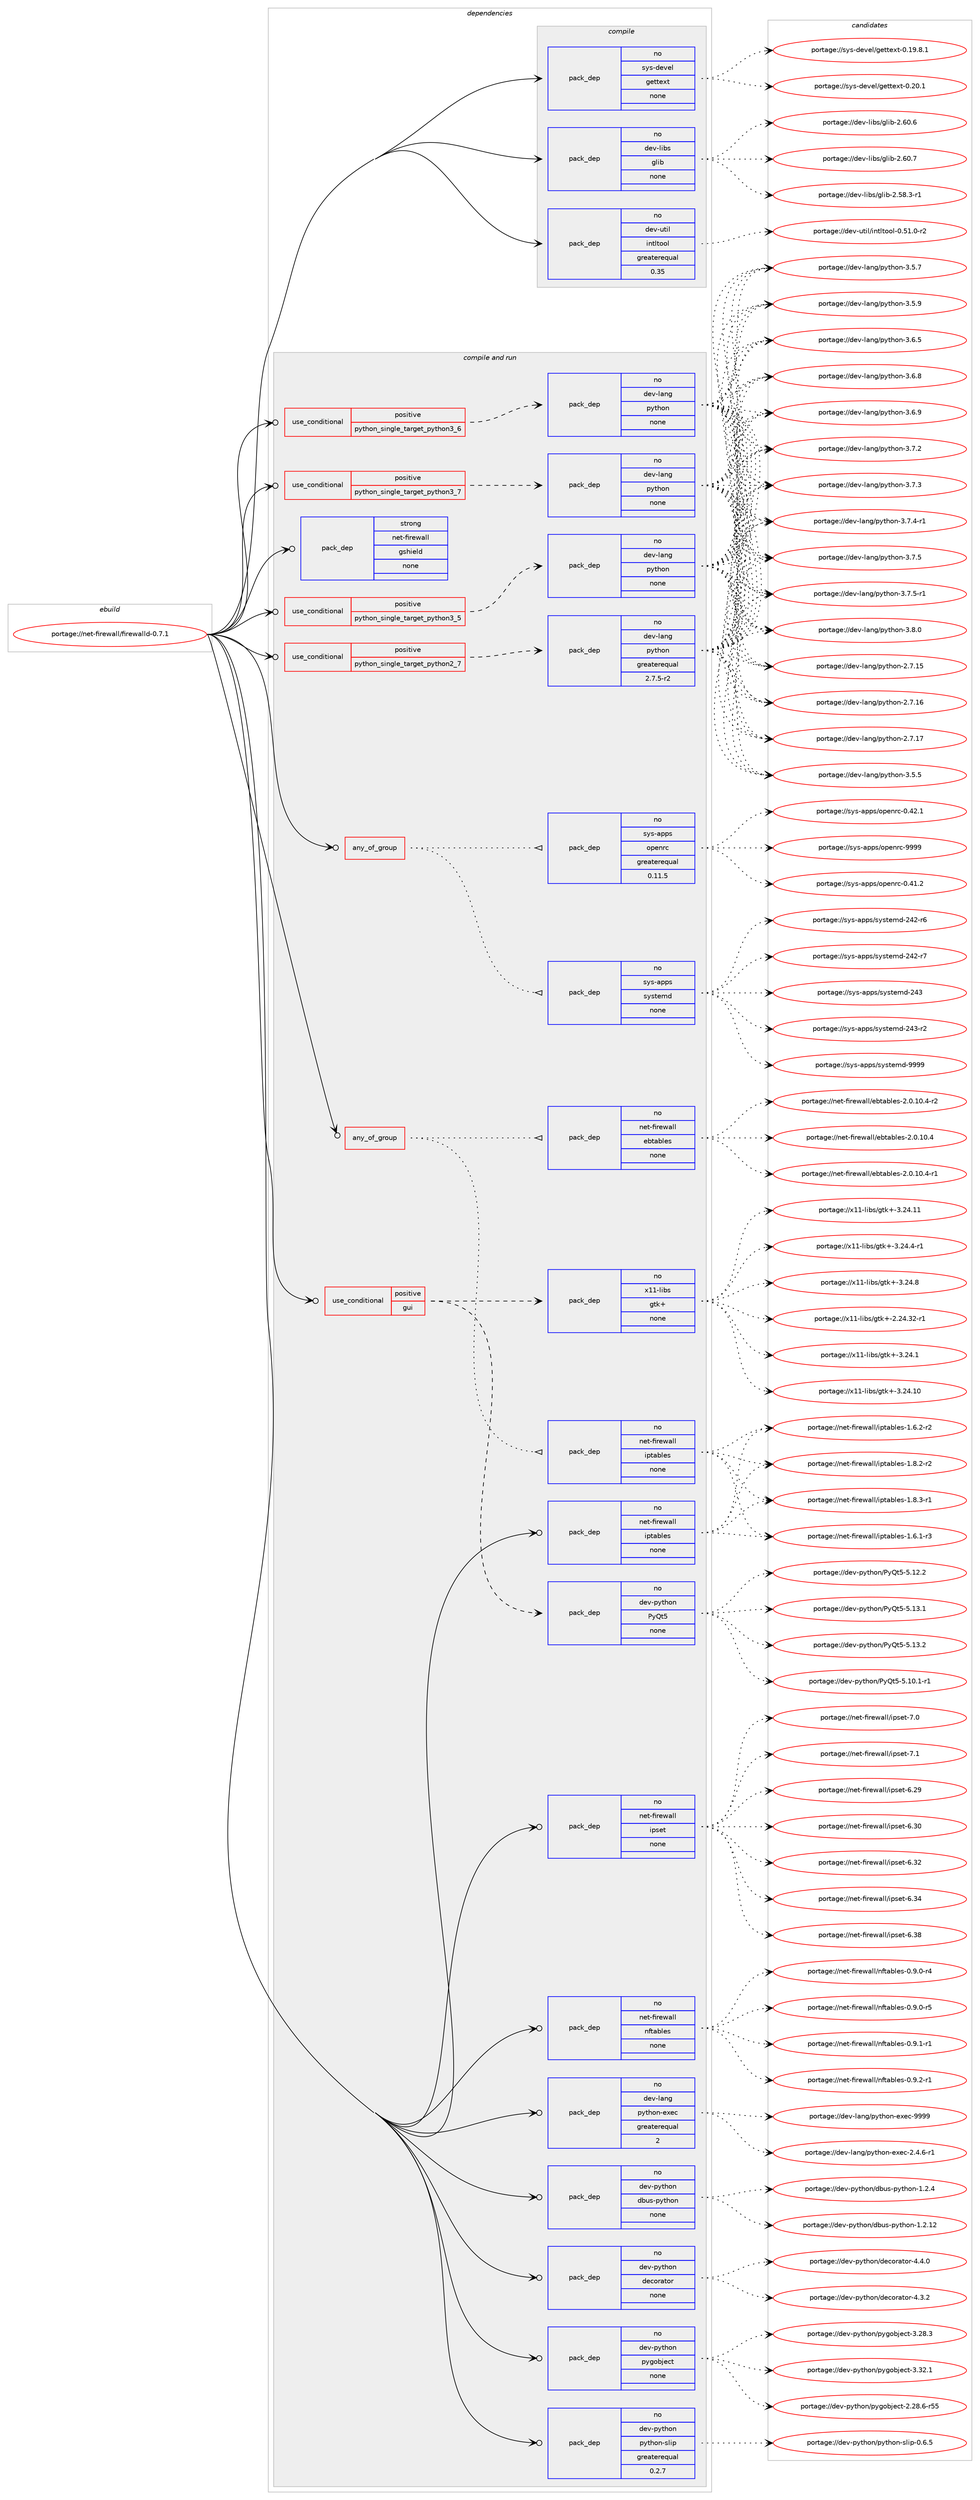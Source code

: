 digraph prolog {

# *************
# Graph options
# *************

newrank=true;
concentrate=true;
compound=true;
graph [rankdir=LR,fontname=Helvetica,fontsize=10,ranksep=1.5];#, ranksep=2.5, nodesep=0.2];
edge  [arrowhead=vee];
node  [fontname=Helvetica,fontsize=10];

# **********
# The ebuild
# **********

subgraph cluster_leftcol {
color=gray;
rank=same;
label=<<i>ebuild</i>>;
id [label="portage://net-firewall/firewalld-0.7.1", color=red, width=4, href="../net-firewall/firewalld-0.7.1.svg"];
}

# ****************
# The dependencies
# ****************

subgraph cluster_midcol {
color=gray;
label=<<i>dependencies</i>>;
subgraph cluster_compile {
fillcolor="#eeeeee";
style=filled;
label=<<i>compile</i>>;
subgraph pack258072 {
dependency351766 [label=<<TABLE BORDER="0" CELLBORDER="1" CELLSPACING="0" CELLPADDING="4" WIDTH="220"><TR><TD ROWSPAN="6" CELLPADDING="30">pack_dep</TD></TR><TR><TD WIDTH="110">no</TD></TR><TR><TD>dev-libs</TD></TR><TR><TD>glib</TD></TR><TR><TD>none</TD></TR><TR><TD></TD></TR></TABLE>>, shape=none, color=blue];
}
id:e -> dependency351766:w [weight=20,style="solid",arrowhead="vee"];
subgraph pack258073 {
dependency351767 [label=<<TABLE BORDER="0" CELLBORDER="1" CELLSPACING="0" CELLPADDING="4" WIDTH="220"><TR><TD ROWSPAN="6" CELLPADDING="30">pack_dep</TD></TR><TR><TD WIDTH="110">no</TD></TR><TR><TD>dev-util</TD></TR><TR><TD>intltool</TD></TR><TR><TD>greaterequal</TD></TR><TR><TD>0.35</TD></TR></TABLE>>, shape=none, color=blue];
}
id:e -> dependency351767:w [weight=20,style="solid",arrowhead="vee"];
subgraph pack258074 {
dependency351768 [label=<<TABLE BORDER="0" CELLBORDER="1" CELLSPACING="0" CELLPADDING="4" WIDTH="220"><TR><TD ROWSPAN="6" CELLPADDING="30">pack_dep</TD></TR><TR><TD WIDTH="110">no</TD></TR><TR><TD>sys-devel</TD></TR><TR><TD>gettext</TD></TR><TR><TD>none</TD></TR><TR><TD></TD></TR></TABLE>>, shape=none, color=blue];
}
id:e -> dependency351768:w [weight=20,style="solid",arrowhead="vee"];
}
subgraph cluster_compileandrun {
fillcolor="#eeeeee";
style=filled;
label=<<i>compile and run</i>>;
subgraph any5664 {
dependency351769 [label=<<TABLE BORDER="0" CELLBORDER="1" CELLSPACING="0" CELLPADDING="4"><TR><TD CELLPADDING="10">any_of_group</TD></TR></TABLE>>, shape=none, color=red];subgraph pack258075 {
dependency351770 [label=<<TABLE BORDER="0" CELLBORDER="1" CELLSPACING="0" CELLPADDING="4" WIDTH="220"><TR><TD ROWSPAN="6" CELLPADDING="30">pack_dep</TD></TR><TR><TD WIDTH="110">no</TD></TR><TR><TD>net-firewall</TD></TR><TR><TD>iptables</TD></TR><TR><TD>none</TD></TR><TR><TD></TD></TR></TABLE>>, shape=none, color=blue];
}
dependency351769:e -> dependency351770:w [weight=20,style="dotted",arrowhead="oinv"];
subgraph pack258076 {
dependency351771 [label=<<TABLE BORDER="0" CELLBORDER="1" CELLSPACING="0" CELLPADDING="4" WIDTH="220"><TR><TD ROWSPAN="6" CELLPADDING="30">pack_dep</TD></TR><TR><TD WIDTH="110">no</TD></TR><TR><TD>net-firewall</TD></TR><TR><TD>ebtables</TD></TR><TR><TD>none</TD></TR><TR><TD></TD></TR></TABLE>>, shape=none, color=blue];
}
dependency351769:e -> dependency351771:w [weight=20,style="dotted",arrowhead="oinv"];
}
id:e -> dependency351769:w [weight=20,style="solid",arrowhead="odotvee"];
subgraph any5665 {
dependency351772 [label=<<TABLE BORDER="0" CELLBORDER="1" CELLSPACING="0" CELLPADDING="4"><TR><TD CELLPADDING="10">any_of_group</TD></TR></TABLE>>, shape=none, color=red];subgraph pack258077 {
dependency351773 [label=<<TABLE BORDER="0" CELLBORDER="1" CELLSPACING="0" CELLPADDING="4" WIDTH="220"><TR><TD ROWSPAN="6" CELLPADDING="30">pack_dep</TD></TR><TR><TD WIDTH="110">no</TD></TR><TR><TD>sys-apps</TD></TR><TR><TD>openrc</TD></TR><TR><TD>greaterequal</TD></TR><TR><TD>0.11.5</TD></TR></TABLE>>, shape=none, color=blue];
}
dependency351772:e -> dependency351773:w [weight=20,style="dotted",arrowhead="oinv"];
subgraph pack258078 {
dependency351774 [label=<<TABLE BORDER="0" CELLBORDER="1" CELLSPACING="0" CELLPADDING="4" WIDTH="220"><TR><TD ROWSPAN="6" CELLPADDING="30">pack_dep</TD></TR><TR><TD WIDTH="110">no</TD></TR><TR><TD>sys-apps</TD></TR><TR><TD>systemd</TD></TR><TR><TD>none</TD></TR><TR><TD></TD></TR></TABLE>>, shape=none, color=blue];
}
dependency351772:e -> dependency351774:w [weight=20,style="dotted",arrowhead="oinv"];
}
id:e -> dependency351772:w [weight=20,style="solid",arrowhead="odotvee"];
subgraph cond87884 {
dependency351775 [label=<<TABLE BORDER="0" CELLBORDER="1" CELLSPACING="0" CELLPADDING="4"><TR><TD ROWSPAN="3" CELLPADDING="10">use_conditional</TD></TR><TR><TD>positive</TD></TR><TR><TD>gui</TD></TR></TABLE>>, shape=none, color=red];
subgraph pack258079 {
dependency351776 [label=<<TABLE BORDER="0" CELLBORDER="1" CELLSPACING="0" CELLPADDING="4" WIDTH="220"><TR><TD ROWSPAN="6" CELLPADDING="30">pack_dep</TD></TR><TR><TD WIDTH="110">no</TD></TR><TR><TD>x11-libs</TD></TR><TR><TD>gtk+</TD></TR><TR><TD>none</TD></TR><TR><TD></TD></TR></TABLE>>, shape=none, color=blue];
}
dependency351775:e -> dependency351776:w [weight=20,style="dashed",arrowhead="vee"];
subgraph pack258080 {
dependency351777 [label=<<TABLE BORDER="0" CELLBORDER="1" CELLSPACING="0" CELLPADDING="4" WIDTH="220"><TR><TD ROWSPAN="6" CELLPADDING="30">pack_dep</TD></TR><TR><TD WIDTH="110">no</TD></TR><TR><TD>dev-python</TD></TR><TR><TD>PyQt5</TD></TR><TR><TD>none</TD></TR><TR><TD></TD></TR></TABLE>>, shape=none, color=blue];
}
dependency351775:e -> dependency351777:w [weight=20,style="dashed",arrowhead="vee"];
}
id:e -> dependency351775:w [weight=20,style="solid",arrowhead="odotvee"];
subgraph cond87885 {
dependency351778 [label=<<TABLE BORDER="0" CELLBORDER="1" CELLSPACING="0" CELLPADDING="4"><TR><TD ROWSPAN="3" CELLPADDING="10">use_conditional</TD></TR><TR><TD>positive</TD></TR><TR><TD>python_single_target_python2_7</TD></TR></TABLE>>, shape=none, color=red];
subgraph pack258081 {
dependency351779 [label=<<TABLE BORDER="0" CELLBORDER="1" CELLSPACING="0" CELLPADDING="4" WIDTH="220"><TR><TD ROWSPAN="6" CELLPADDING="30">pack_dep</TD></TR><TR><TD WIDTH="110">no</TD></TR><TR><TD>dev-lang</TD></TR><TR><TD>python</TD></TR><TR><TD>greaterequal</TD></TR><TR><TD>2.7.5-r2</TD></TR></TABLE>>, shape=none, color=blue];
}
dependency351778:e -> dependency351779:w [weight=20,style="dashed",arrowhead="vee"];
}
id:e -> dependency351778:w [weight=20,style="solid",arrowhead="odotvee"];
subgraph cond87886 {
dependency351780 [label=<<TABLE BORDER="0" CELLBORDER="1" CELLSPACING="0" CELLPADDING="4"><TR><TD ROWSPAN="3" CELLPADDING="10">use_conditional</TD></TR><TR><TD>positive</TD></TR><TR><TD>python_single_target_python3_5</TD></TR></TABLE>>, shape=none, color=red];
subgraph pack258082 {
dependency351781 [label=<<TABLE BORDER="0" CELLBORDER="1" CELLSPACING="0" CELLPADDING="4" WIDTH="220"><TR><TD ROWSPAN="6" CELLPADDING="30">pack_dep</TD></TR><TR><TD WIDTH="110">no</TD></TR><TR><TD>dev-lang</TD></TR><TR><TD>python</TD></TR><TR><TD>none</TD></TR><TR><TD></TD></TR></TABLE>>, shape=none, color=blue];
}
dependency351780:e -> dependency351781:w [weight=20,style="dashed",arrowhead="vee"];
}
id:e -> dependency351780:w [weight=20,style="solid",arrowhead="odotvee"];
subgraph cond87887 {
dependency351782 [label=<<TABLE BORDER="0" CELLBORDER="1" CELLSPACING="0" CELLPADDING="4"><TR><TD ROWSPAN="3" CELLPADDING="10">use_conditional</TD></TR><TR><TD>positive</TD></TR><TR><TD>python_single_target_python3_6</TD></TR></TABLE>>, shape=none, color=red];
subgraph pack258083 {
dependency351783 [label=<<TABLE BORDER="0" CELLBORDER="1" CELLSPACING="0" CELLPADDING="4" WIDTH="220"><TR><TD ROWSPAN="6" CELLPADDING="30">pack_dep</TD></TR><TR><TD WIDTH="110">no</TD></TR><TR><TD>dev-lang</TD></TR><TR><TD>python</TD></TR><TR><TD>none</TD></TR><TR><TD></TD></TR></TABLE>>, shape=none, color=blue];
}
dependency351782:e -> dependency351783:w [weight=20,style="dashed",arrowhead="vee"];
}
id:e -> dependency351782:w [weight=20,style="solid",arrowhead="odotvee"];
subgraph cond87888 {
dependency351784 [label=<<TABLE BORDER="0" CELLBORDER="1" CELLSPACING="0" CELLPADDING="4"><TR><TD ROWSPAN="3" CELLPADDING="10">use_conditional</TD></TR><TR><TD>positive</TD></TR><TR><TD>python_single_target_python3_7</TD></TR></TABLE>>, shape=none, color=red];
subgraph pack258084 {
dependency351785 [label=<<TABLE BORDER="0" CELLBORDER="1" CELLSPACING="0" CELLPADDING="4" WIDTH="220"><TR><TD ROWSPAN="6" CELLPADDING="30">pack_dep</TD></TR><TR><TD WIDTH="110">no</TD></TR><TR><TD>dev-lang</TD></TR><TR><TD>python</TD></TR><TR><TD>none</TD></TR><TR><TD></TD></TR></TABLE>>, shape=none, color=blue];
}
dependency351784:e -> dependency351785:w [weight=20,style="dashed",arrowhead="vee"];
}
id:e -> dependency351784:w [weight=20,style="solid",arrowhead="odotvee"];
subgraph pack258085 {
dependency351786 [label=<<TABLE BORDER="0" CELLBORDER="1" CELLSPACING="0" CELLPADDING="4" WIDTH="220"><TR><TD ROWSPAN="6" CELLPADDING="30">pack_dep</TD></TR><TR><TD WIDTH="110">no</TD></TR><TR><TD>dev-lang</TD></TR><TR><TD>python-exec</TD></TR><TR><TD>greaterequal</TD></TR><TR><TD>2</TD></TR></TABLE>>, shape=none, color=blue];
}
id:e -> dependency351786:w [weight=20,style="solid",arrowhead="odotvee"];
subgraph pack258086 {
dependency351787 [label=<<TABLE BORDER="0" CELLBORDER="1" CELLSPACING="0" CELLPADDING="4" WIDTH="220"><TR><TD ROWSPAN="6" CELLPADDING="30">pack_dep</TD></TR><TR><TD WIDTH="110">no</TD></TR><TR><TD>dev-python</TD></TR><TR><TD>dbus-python</TD></TR><TR><TD>none</TD></TR><TR><TD></TD></TR></TABLE>>, shape=none, color=blue];
}
id:e -> dependency351787:w [weight=20,style="solid",arrowhead="odotvee"];
subgraph pack258087 {
dependency351788 [label=<<TABLE BORDER="0" CELLBORDER="1" CELLSPACING="0" CELLPADDING="4" WIDTH="220"><TR><TD ROWSPAN="6" CELLPADDING="30">pack_dep</TD></TR><TR><TD WIDTH="110">no</TD></TR><TR><TD>dev-python</TD></TR><TR><TD>decorator</TD></TR><TR><TD>none</TD></TR><TR><TD></TD></TR></TABLE>>, shape=none, color=blue];
}
id:e -> dependency351788:w [weight=20,style="solid",arrowhead="odotvee"];
subgraph pack258088 {
dependency351789 [label=<<TABLE BORDER="0" CELLBORDER="1" CELLSPACING="0" CELLPADDING="4" WIDTH="220"><TR><TD ROWSPAN="6" CELLPADDING="30">pack_dep</TD></TR><TR><TD WIDTH="110">no</TD></TR><TR><TD>dev-python</TD></TR><TR><TD>pygobject</TD></TR><TR><TD>none</TD></TR><TR><TD></TD></TR></TABLE>>, shape=none, color=blue];
}
id:e -> dependency351789:w [weight=20,style="solid",arrowhead="odotvee"];
subgraph pack258089 {
dependency351790 [label=<<TABLE BORDER="0" CELLBORDER="1" CELLSPACING="0" CELLPADDING="4" WIDTH="220"><TR><TD ROWSPAN="6" CELLPADDING="30">pack_dep</TD></TR><TR><TD WIDTH="110">no</TD></TR><TR><TD>dev-python</TD></TR><TR><TD>python-slip</TD></TR><TR><TD>greaterequal</TD></TR><TR><TD>0.2.7</TD></TR></TABLE>>, shape=none, color=blue];
}
id:e -> dependency351790:w [weight=20,style="solid",arrowhead="odotvee"];
subgraph pack258090 {
dependency351791 [label=<<TABLE BORDER="0" CELLBORDER="1" CELLSPACING="0" CELLPADDING="4" WIDTH="220"><TR><TD ROWSPAN="6" CELLPADDING="30">pack_dep</TD></TR><TR><TD WIDTH="110">no</TD></TR><TR><TD>net-firewall</TD></TR><TR><TD>ipset</TD></TR><TR><TD>none</TD></TR><TR><TD></TD></TR></TABLE>>, shape=none, color=blue];
}
id:e -> dependency351791:w [weight=20,style="solid",arrowhead="odotvee"];
subgraph pack258091 {
dependency351792 [label=<<TABLE BORDER="0" CELLBORDER="1" CELLSPACING="0" CELLPADDING="4" WIDTH="220"><TR><TD ROWSPAN="6" CELLPADDING="30">pack_dep</TD></TR><TR><TD WIDTH="110">no</TD></TR><TR><TD>net-firewall</TD></TR><TR><TD>iptables</TD></TR><TR><TD>none</TD></TR><TR><TD></TD></TR></TABLE>>, shape=none, color=blue];
}
id:e -> dependency351792:w [weight=20,style="solid",arrowhead="odotvee"];
subgraph pack258092 {
dependency351793 [label=<<TABLE BORDER="0" CELLBORDER="1" CELLSPACING="0" CELLPADDING="4" WIDTH="220"><TR><TD ROWSPAN="6" CELLPADDING="30">pack_dep</TD></TR><TR><TD WIDTH="110">no</TD></TR><TR><TD>net-firewall</TD></TR><TR><TD>nftables</TD></TR><TR><TD>none</TD></TR><TR><TD></TD></TR></TABLE>>, shape=none, color=blue];
}
id:e -> dependency351793:w [weight=20,style="solid",arrowhead="odotvee"];
subgraph pack258093 {
dependency351794 [label=<<TABLE BORDER="0" CELLBORDER="1" CELLSPACING="0" CELLPADDING="4" WIDTH="220"><TR><TD ROWSPAN="6" CELLPADDING="30">pack_dep</TD></TR><TR><TD WIDTH="110">strong</TD></TR><TR><TD>net-firewall</TD></TR><TR><TD>gshield</TD></TR><TR><TD>none</TD></TR><TR><TD></TD></TR></TABLE>>, shape=none, color=blue];
}
id:e -> dependency351794:w [weight=20,style="solid",arrowhead="odotvee"];
}
subgraph cluster_run {
fillcolor="#eeeeee";
style=filled;
label=<<i>run</i>>;
}
}

# **************
# The candidates
# **************

subgraph cluster_choices {
rank=same;
color=gray;
label=<<i>candidates</i>>;

subgraph choice258072 {
color=black;
nodesep=1;
choiceportage10010111845108105981154710310810598455046535646514511449 [label="portage://dev-libs/glib-2.58.3-r1", color=red, width=4,href="../dev-libs/glib-2.58.3-r1.svg"];
choiceportage1001011184510810598115471031081059845504654484654 [label="portage://dev-libs/glib-2.60.6", color=red, width=4,href="../dev-libs/glib-2.60.6.svg"];
choiceportage1001011184510810598115471031081059845504654484655 [label="portage://dev-libs/glib-2.60.7", color=red, width=4,href="../dev-libs/glib-2.60.7.svg"];
dependency351766:e -> choiceportage10010111845108105981154710310810598455046535646514511449:w [style=dotted,weight="100"];
dependency351766:e -> choiceportage1001011184510810598115471031081059845504654484654:w [style=dotted,weight="100"];
dependency351766:e -> choiceportage1001011184510810598115471031081059845504654484655:w [style=dotted,weight="100"];
}
subgraph choice258073 {
color=black;
nodesep=1;
choiceportage1001011184511711610510847105110116108116111111108454846534946484511450 [label="portage://dev-util/intltool-0.51.0-r2", color=red, width=4,href="../dev-util/intltool-0.51.0-r2.svg"];
dependency351767:e -> choiceportage1001011184511711610510847105110116108116111111108454846534946484511450:w [style=dotted,weight="100"];
}
subgraph choice258074 {
color=black;
nodesep=1;
choiceportage1151211154510010111810110847103101116116101120116454846495746564649 [label="portage://sys-devel/gettext-0.19.8.1", color=red, width=4,href="../sys-devel/gettext-0.19.8.1.svg"];
choiceportage115121115451001011181011084710310111611610112011645484650484649 [label="portage://sys-devel/gettext-0.20.1", color=red, width=4,href="../sys-devel/gettext-0.20.1.svg"];
dependency351768:e -> choiceportage1151211154510010111810110847103101116116101120116454846495746564649:w [style=dotted,weight="100"];
dependency351768:e -> choiceportage115121115451001011181011084710310111611610112011645484650484649:w [style=dotted,weight="100"];
}
subgraph choice258075 {
color=black;
nodesep=1;
choiceportage11010111645102105114101119971081084710511211697981081011154549465446494511451 [label="portage://net-firewall/iptables-1.6.1-r3", color=red, width=4,href="../net-firewall/iptables-1.6.1-r3.svg"];
choiceportage11010111645102105114101119971081084710511211697981081011154549465446504511450 [label="portage://net-firewall/iptables-1.6.2-r2", color=red, width=4,href="../net-firewall/iptables-1.6.2-r2.svg"];
choiceportage11010111645102105114101119971081084710511211697981081011154549465646504511450 [label="portage://net-firewall/iptables-1.8.2-r2", color=red, width=4,href="../net-firewall/iptables-1.8.2-r2.svg"];
choiceportage11010111645102105114101119971081084710511211697981081011154549465646514511449 [label="portage://net-firewall/iptables-1.8.3-r1", color=red, width=4,href="../net-firewall/iptables-1.8.3-r1.svg"];
dependency351770:e -> choiceportage11010111645102105114101119971081084710511211697981081011154549465446494511451:w [style=dotted,weight="100"];
dependency351770:e -> choiceportage11010111645102105114101119971081084710511211697981081011154549465446504511450:w [style=dotted,weight="100"];
dependency351770:e -> choiceportage11010111645102105114101119971081084710511211697981081011154549465646504511450:w [style=dotted,weight="100"];
dependency351770:e -> choiceportage11010111645102105114101119971081084710511211697981081011154549465646514511449:w [style=dotted,weight="100"];
}
subgraph choice258076 {
color=black;
nodesep=1;
choiceportage110101116451021051141011199710810847101981169798108101115455046484649484652 [label="portage://net-firewall/ebtables-2.0.10.4", color=red, width=4,href="../net-firewall/ebtables-2.0.10.4.svg"];
choiceportage1101011164510210511410111997108108471019811697981081011154550464846494846524511449 [label="portage://net-firewall/ebtables-2.0.10.4-r1", color=red, width=4,href="../net-firewall/ebtables-2.0.10.4-r1.svg"];
choiceportage1101011164510210511410111997108108471019811697981081011154550464846494846524511450 [label="portage://net-firewall/ebtables-2.0.10.4-r2", color=red, width=4,href="../net-firewall/ebtables-2.0.10.4-r2.svg"];
dependency351771:e -> choiceportage110101116451021051141011199710810847101981169798108101115455046484649484652:w [style=dotted,weight="100"];
dependency351771:e -> choiceportage1101011164510210511410111997108108471019811697981081011154550464846494846524511449:w [style=dotted,weight="100"];
dependency351771:e -> choiceportage1101011164510210511410111997108108471019811697981081011154550464846494846524511450:w [style=dotted,weight="100"];
}
subgraph choice258077 {
color=black;
nodesep=1;
choiceportage1151211154597112112115471111121011101149945484652494650 [label="portage://sys-apps/openrc-0.41.2", color=red, width=4,href="../sys-apps/openrc-0.41.2.svg"];
choiceportage1151211154597112112115471111121011101149945484652504649 [label="portage://sys-apps/openrc-0.42.1", color=red, width=4,href="../sys-apps/openrc-0.42.1.svg"];
choiceportage115121115459711211211547111112101110114994557575757 [label="portage://sys-apps/openrc-9999", color=red, width=4,href="../sys-apps/openrc-9999.svg"];
dependency351773:e -> choiceportage1151211154597112112115471111121011101149945484652494650:w [style=dotted,weight="100"];
dependency351773:e -> choiceportage1151211154597112112115471111121011101149945484652504649:w [style=dotted,weight="100"];
dependency351773:e -> choiceportage115121115459711211211547111112101110114994557575757:w [style=dotted,weight="100"];
}
subgraph choice258078 {
color=black;
nodesep=1;
choiceportage115121115459711211211547115121115116101109100455052504511454 [label="portage://sys-apps/systemd-242-r6", color=red, width=4,href="../sys-apps/systemd-242-r6.svg"];
choiceportage115121115459711211211547115121115116101109100455052504511455 [label="portage://sys-apps/systemd-242-r7", color=red, width=4,href="../sys-apps/systemd-242-r7.svg"];
choiceportage11512111545971121121154711512111511610110910045505251 [label="portage://sys-apps/systemd-243", color=red, width=4,href="../sys-apps/systemd-243.svg"];
choiceportage115121115459711211211547115121115116101109100455052514511450 [label="portage://sys-apps/systemd-243-r2", color=red, width=4,href="../sys-apps/systemd-243-r2.svg"];
choiceportage1151211154597112112115471151211151161011091004557575757 [label="portage://sys-apps/systemd-9999", color=red, width=4,href="../sys-apps/systemd-9999.svg"];
dependency351774:e -> choiceportage115121115459711211211547115121115116101109100455052504511454:w [style=dotted,weight="100"];
dependency351774:e -> choiceportage115121115459711211211547115121115116101109100455052504511455:w [style=dotted,weight="100"];
dependency351774:e -> choiceportage11512111545971121121154711512111511610110910045505251:w [style=dotted,weight="100"];
dependency351774:e -> choiceportage115121115459711211211547115121115116101109100455052514511450:w [style=dotted,weight="100"];
dependency351774:e -> choiceportage1151211154597112112115471151211151161011091004557575757:w [style=dotted,weight="100"];
}
subgraph choice258079 {
color=black;
nodesep=1;
choiceportage12049494510810598115471031161074345504650524651504511449 [label="portage://x11-libs/gtk+-2.24.32-r1", color=red, width=4,href="../x11-libs/gtk+-2.24.32-r1.svg"];
choiceportage12049494510810598115471031161074345514650524649 [label="portage://x11-libs/gtk+-3.24.1", color=red, width=4,href="../x11-libs/gtk+-3.24.1.svg"];
choiceportage1204949451081059811547103116107434551465052464948 [label="portage://x11-libs/gtk+-3.24.10", color=red, width=4,href="../x11-libs/gtk+-3.24.10.svg"];
choiceportage1204949451081059811547103116107434551465052464949 [label="portage://x11-libs/gtk+-3.24.11", color=red, width=4,href="../x11-libs/gtk+-3.24.11.svg"];
choiceportage120494945108105981154710311610743455146505246524511449 [label="portage://x11-libs/gtk+-3.24.4-r1", color=red, width=4,href="../x11-libs/gtk+-3.24.4-r1.svg"];
choiceportage12049494510810598115471031161074345514650524656 [label="portage://x11-libs/gtk+-3.24.8", color=red, width=4,href="../x11-libs/gtk+-3.24.8.svg"];
dependency351776:e -> choiceportage12049494510810598115471031161074345504650524651504511449:w [style=dotted,weight="100"];
dependency351776:e -> choiceportage12049494510810598115471031161074345514650524649:w [style=dotted,weight="100"];
dependency351776:e -> choiceportage1204949451081059811547103116107434551465052464948:w [style=dotted,weight="100"];
dependency351776:e -> choiceportage1204949451081059811547103116107434551465052464949:w [style=dotted,weight="100"];
dependency351776:e -> choiceportage120494945108105981154710311610743455146505246524511449:w [style=dotted,weight="100"];
dependency351776:e -> choiceportage12049494510810598115471031161074345514650524656:w [style=dotted,weight="100"];
}
subgraph choice258080 {
color=black;
nodesep=1;
choiceportage1001011184511212111610411111047801218111653455346494846494511449 [label="portage://dev-python/PyQt5-5.10.1-r1", color=red, width=4,href="../dev-python/PyQt5-5.10.1-r1.svg"];
choiceportage100101118451121211161041111104780121811165345534649504650 [label="portage://dev-python/PyQt5-5.12.2", color=red, width=4,href="../dev-python/PyQt5-5.12.2.svg"];
choiceportage100101118451121211161041111104780121811165345534649514649 [label="portage://dev-python/PyQt5-5.13.1", color=red, width=4,href="../dev-python/PyQt5-5.13.1.svg"];
choiceportage100101118451121211161041111104780121811165345534649514650 [label="portage://dev-python/PyQt5-5.13.2", color=red, width=4,href="../dev-python/PyQt5-5.13.2.svg"];
dependency351777:e -> choiceportage1001011184511212111610411111047801218111653455346494846494511449:w [style=dotted,weight="100"];
dependency351777:e -> choiceportage100101118451121211161041111104780121811165345534649504650:w [style=dotted,weight="100"];
dependency351777:e -> choiceportage100101118451121211161041111104780121811165345534649514649:w [style=dotted,weight="100"];
dependency351777:e -> choiceportage100101118451121211161041111104780121811165345534649514650:w [style=dotted,weight="100"];
}
subgraph choice258081 {
color=black;
nodesep=1;
choiceportage10010111845108971101034711212111610411111045504655464953 [label="portage://dev-lang/python-2.7.15", color=red, width=4,href="../dev-lang/python-2.7.15.svg"];
choiceportage10010111845108971101034711212111610411111045504655464954 [label="portage://dev-lang/python-2.7.16", color=red, width=4,href="../dev-lang/python-2.7.16.svg"];
choiceportage10010111845108971101034711212111610411111045504655464955 [label="portage://dev-lang/python-2.7.17", color=red, width=4,href="../dev-lang/python-2.7.17.svg"];
choiceportage100101118451089711010347112121116104111110455146534653 [label="portage://dev-lang/python-3.5.5", color=red, width=4,href="../dev-lang/python-3.5.5.svg"];
choiceportage100101118451089711010347112121116104111110455146534655 [label="portage://dev-lang/python-3.5.7", color=red, width=4,href="../dev-lang/python-3.5.7.svg"];
choiceportage100101118451089711010347112121116104111110455146534657 [label="portage://dev-lang/python-3.5.9", color=red, width=4,href="../dev-lang/python-3.5.9.svg"];
choiceportage100101118451089711010347112121116104111110455146544653 [label="portage://dev-lang/python-3.6.5", color=red, width=4,href="../dev-lang/python-3.6.5.svg"];
choiceportage100101118451089711010347112121116104111110455146544656 [label="portage://dev-lang/python-3.6.8", color=red, width=4,href="../dev-lang/python-3.6.8.svg"];
choiceportage100101118451089711010347112121116104111110455146544657 [label="portage://dev-lang/python-3.6.9", color=red, width=4,href="../dev-lang/python-3.6.9.svg"];
choiceportage100101118451089711010347112121116104111110455146554650 [label="portage://dev-lang/python-3.7.2", color=red, width=4,href="../dev-lang/python-3.7.2.svg"];
choiceportage100101118451089711010347112121116104111110455146554651 [label="portage://dev-lang/python-3.7.3", color=red, width=4,href="../dev-lang/python-3.7.3.svg"];
choiceportage1001011184510897110103471121211161041111104551465546524511449 [label="portage://dev-lang/python-3.7.4-r1", color=red, width=4,href="../dev-lang/python-3.7.4-r1.svg"];
choiceportage100101118451089711010347112121116104111110455146554653 [label="portage://dev-lang/python-3.7.5", color=red, width=4,href="../dev-lang/python-3.7.5.svg"];
choiceportage1001011184510897110103471121211161041111104551465546534511449 [label="portage://dev-lang/python-3.7.5-r1", color=red, width=4,href="../dev-lang/python-3.7.5-r1.svg"];
choiceportage100101118451089711010347112121116104111110455146564648 [label="portage://dev-lang/python-3.8.0", color=red, width=4,href="../dev-lang/python-3.8.0.svg"];
dependency351779:e -> choiceportage10010111845108971101034711212111610411111045504655464953:w [style=dotted,weight="100"];
dependency351779:e -> choiceportage10010111845108971101034711212111610411111045504655464954:w [style=dotted,weight="100"];
dependency351779:e -> choiceportage10010111845108971101034711212111610411111045504655464955:w [style=dotted,weight="100"];
dependency351779:e -> choiceportage100101118451089711010347112121116104111110455146534653:w [style=dotted,weight="100"];
dependency351779:e -> choiceportage100101118451089711010347112121116104111110455146534655:w [style=dotted,weight="100"];
dependency351779:e -> choiceportage100101118451089711010347112121116104111110455146534657:w [style=dotted,weight="100"];
dependency351779:e -> choiceportage100101118451089711010347112121116104111110455146544653:w [style=dotted,weight="100"];
dependency351779:e -> choiceportage100101118451089711010347112121116104111110455146544656:w [style=dotted,weight="100"];
dependency351779:e -> choiceportage100101118451089711010347112121116104111110455146544657:w [style=dotted,weight="100"];
dependency351779:e -> choiceportage100101118451089711010347112121116104111110455146554650:w [style=dotted,weight="100"];
dependency351779:e -> choiceportage100101118451089711010347112121116104111110455146554651:w [style=dotted,weight="100"];
dependency351779:e -> choiceportage1001011184510897110103471121211161041111104551465546524511449:w [style=dotted,weight="100"];
dependency351779:e -> choiceportage100101118451089711010347112121116104111110455146554653:w [style=dotted,weight="100"];
dependency351779:e -> choiceportage1001011184510897110103471121211161041111104551465546534511449:w [style=dotted,weight="100"];
dependency351779:e -> choiceportage100101118451089711010347112121116104111110455146564648:w [style=dotted,weight="100"];
}
subgraph choice258082 {
color=black;
nodesep=1;
choiceportage10010111845108971101034711212111610411111045504655464953 [label="portage://dev-lang/python-2.7.15", color=red, width=4,href="../dev-lang/python-2.7.15.svg"];
choiceportage10010111845108971101034711212111610411111045504655464954 [label="portage://dev-lang/python-2.7.16", color=red, width=4,href="../dev-lang/python-2.7.16.svg"];
choiceportage10010111845108971101034711212111610411111045504655464955 [label="portage://dev-lang/python-2.7.17", color=red, width=4,href="../dev-lang/python-2.7.17.svg"];
choiceportage100101118451089711010347112121116104111110455146534653 [label="portage://dev-lang/python-3.5.5", color=red, width=4,href="../dev-lang/python-3.5.5.svg"];
choiceportage100101118451089711010347112121116104111110455146534655 [label="portage://dev-lang/python-3.5.7", color=red, width=4,href="../dev-lang/python-3.5.7.svg"];
choiceportage100101118451089711010347112121116104111110455146534657 [label="portage://dev-lang/python-3.5.9", color=red, width=4,href="../dev-lang/python-3.5.9.svg"];
choiceportage100101118451089711010347112121116104111110455146544653 [label="portage://dev-lang/python-3.6.5", color=red, width=4,href="../dev-lang/python-3.6.5.svg"];
choiceportage100101118451089711010347112121116104111110455146544656 [label="portage://dev-lang/python-3.6.8", color=red, width=4,href="../dev-lang/python-3.6.8.svg"];
choiceportage100101118451089711010347112121116104111110455146544657 [label="portage://dev-lang/python-3.6.9", color=red, width=4,href="../dev-lang/python-3.6.9.svg"];
choiceportage100101118451089711010347112121116104111110455146554650 [label="portage://dev-lang/python-3.7.2", color=red, width=4,href="../dev-lang/python-3.7.2.svg"];
choiceportage100101118451089711010347112121116104111110455146554651 [label="portage://dev-lang/python-3.7.3", color=red, width=4,href="../dev-lang/python-3.7.3.svg"];
choiceportage1001011184510897110103471121211161041111104551465546524511449 [label="portage://dev-lang/python-3.7.4-r1", color=red, width=4,href="../dev-lang/python-3.7.4-r1.svg"];
choiceportage100101118451089711010347112121116104111110455146554653 [label="portage://dev-lang/python-3.7.5", color=red, width=4,href="../dev-lang/python-3.7.5.svg"];
choiceportage1001011184510897110103471121211161041111104551465546534511449 [label="portage://dev-lang/python-3.7.5-r1", color=red, width=4,href="../dev-lang/python-3.7.5-r1.svg"];
choiceportage100101118451089711010347112121116104111110455146564648 [label="portage://dev-lang/python-3.8.0", color=red, width=4,href="../dev-lang/python-3.8.0.svg"];
dependency351781:e -> choiceportage10010111845108971101034711212111610411111045504655464953:w [style=dotted,weight="100"];
dependency351781:e -> choiceportage10010111845108971101034711212111610411111045504655464954:w [style=dotted,weight="100"];
dependency351781:e -> choiceportage10010111845108971101034711212111610411111045504655464955:w [style=dotted,weight="100"];
dependency351781:e -> choiceportage100101118451089711010347112121116104111110455146534653:w [style=dotted,weight="100"];
dependency351781:e -> choiceportage100101118451089711010347112121116104111110455146534655:w [style=dotted,weight="100"];
dependency351781:e -> choiceportage100101118451089711010347112121116104111110455146534657:w [style=dotted,weight="100"];
dependency351781:e -> choiceportage100101118451089711010347112121116104111110455146544653:w [style=dotted,weight="100"];
dependency351781:e -> choiceportage100101118451089711010347112121116104111110455146544656:w [style=dotted,weight="100"];
dependency351781:e -> choiceportage100101118451089711010347112121116104111110455146544657:w [style=dotted,weight="100"];
dependency351781:e -> choiceportage100101118451089711010347112121116104111110455146554650:w [style=dotted,weight="100"];
dependency351781:e -> choiceportage100101118451089711010347112121116104111110455146554651:w [style=dotted,weight="100"];
dependency351781:e -> choiceportage1001011184510897110103471121211161041111104551465546524511449:w [style=dotted,weight="100"];
dependency351781:e -> choiceportage100101118451089711010347112121116104111110455146554653:w [style=dotted,weight="100"];
dependency351781:e -> choiceportage1001011184510897110103471121211161041111104551465546534511449:w [style=dotted,weight="100"];
dependency351781:e -> choiceportage100101118451089711010347112121116104111110455146564648:w [style=dotted,weight="100"];
}
subgraph choice258083 {
color=black;
nodesep=1;
choiceportage10010111845108971101034711212111610411111045504655464953 [label="portage://dev-lang/python-2.7.15", color=red, width=4,href="../dev-lang/python-2.7.15.svg"];
choiceportage10010111845108971101034711212111610411111045504655464954 [label="portage://dev-lang/python-2.7.16", color=red, width=4,href="../dev-lang/python-2.7.16.svg"];
choiceportage10010111845108971101034711212111610411111045504655464955 [label="portage://dev-lang/python-2.7.17", color=red, width=4,href="../dev-lang/python-2.7.17.svg"];
choiceportage100101118451089711010347112121116104111110455146534653 [label="portage://dev-lang/python-3.5.5", color=red, width=4,href="../dev-lang/python-3.5.5.svg"];
choiceportage100101118451089711010347112121116104111110455146534655 [label="portage://dev-lang/python-3.5.7", color=red, width=4,href="../dev-lang/python-3.5.7.svg"];
choiceportage100101118451089711010347112121116104111110455146534657 [label="portage://dev-lang/python-3.5.9", color=red, width=4,href="../dev-lang/python-3.5.9.svg"];
choiceportage100101118451089711010347112121116104111110455146544653 [label="portage://dev-lang/python-3.6.5", color=red, width=4,href="../dev-lang/python-3.6.5.svg"];
choiceportage100101118451089711010347112121116104111110455146544656 [label="portage://dev-lang/python-3.6.8", color=red, width=4,href="../dev-lang/python-3.6.8.svg"];
choiceportage100101118451089711010347112121116104111110455146544657 [label="portage://dev-lang/python-3.6.9", color=red, width=4,href="../dev-lang/python-3.6.9.svg"];
choiceportage100101118451089711010347112121116104111110455146554650 [label="portage://dev-lang/python-3.7.2", color=red, width=4,href="../dev-lang/python-3.7.2.svg"];
choiceportage100101118451089711010347112121116104111110455146554651 [label="portage://dev-lang/python-3.7.3", color=red, width=4,href="../dev-lang/python-3.7.3.svg"];
choiceportage1001011184510897110103471121211161041111104551465546524511449 [label="portage://dev-lang/python-3.7.4-r1", color=red, width=4,href="../dev-lang/python-3.7.4-r1.svg"];
choiceportage100101118451089711010347112121116104111110455146554653 [label="portage://dev-lang/python-3.7.5", color=red, width=4,href="../dev-lang/python-3.7.5.svg"];
choiceportage1001011184510897110103471121211161041111104551465546534511449 [label="portage://dev-lang/python-3.7.5-r1", color=red, width=4,href="../dev-lang/python-3.7.5-r1.svg"];
choiceportage100101118451089711010347112121116104111110455146564648 [label="portage://dev-lang/python-3.8.0", color=red, width=4,href="../dev-lang/python-3.8.0.svg"];
dependency351783:e -> choiceportage10010111845108971101034711212111610411111045504655464953:w [style=dotted,weight="100"];
dependency351783:e -> choiceportage10010111845108971101034711212111610411111045504655464954:w [style=dotted,weight="100"];
dependency351783:e -> choiceportage10010111845108971101034711212111610411111045504655464955:w [style=dotted,weight="100"];
dependency351783:e -> choiceportage100101118451089711010347112121116104111110455146534653:w [style=dotted,weight="100"];
dependency351783:e -> choiceportage100101118451089711010347112121116104111110455146534655:w [style=dotted,weight="100"];
dependency351783:e -> choiceportage100101118451089711010347112121116104111110455146534657:w [style=dotted,weight="100"];
dependency351783:e -> choiceportage100101118451089711010347112121116104111110455146544653:w [style=dotted,weight="100"];
dependency351783:e -> choiceportage100101118451089711010347112121116104111110455146544656:w [style=dotted,weight="100"];
dependency351783:e -> choiceportage100101118451089711010347112121116104111110455146544657:w [style=dotted,weight="100"];
dependency351783:e -> choiceportage100101118451089711010347112121116104111110455146554650:w [style=dotted,weight="100"];
dependency351783:e -> choiceportage100101118451089711010347112121116104111110455146554651:w [style=dotted,weight="100"];
dependency351783:e -> choiceportage1001011184510897110103471121211161041111104551465546524511449:w [style=dotted,weight="100"];
dependency351783:e -> choiceportage100101118451089711010347112121116104111110455146554653:w [style=dotted,weight="100"];
dependency351783:e -> choiceportage1001011184510897110103471121211161041111104551465546534511449:w [style=dotted,weight="100"];
dependency351783:e -> choiceportage100101118451089711010347112121116104111110455146564648:w [style=dotted,weight="100"];
}
subgraph choice258084 {
color=black;
nodesep=1;
choiceportage10010111845108971101034711212111610411111045504655464953 [label="portage://dev-lang/python-2.7.15", color=red, width=4,href="../dev-lang/python-2.7.15.svg"];
choiceportage10010111845108971101034711212111610411111045504655464954 [label="portage://dev-lang/python-2.7.16", color=red, width=4,href="../dev-lang/python-2.7.16.svg"];
choiceportage10010111845108971101034711212111610411111045504655464955 [label="portage://dev-lang/python-2.7.17", color=red, width=4,href="../dev-lang/python-2.7.17.svg"];
choiceportage100101118451089711010347112121116104111110455146534653 [label="portage://dev-lang/python-3.5.5", color=red, width=4,href="../dev-lang/python-3.5.5.svg"];
choiceportage100101118451089711010347112121116104111110455146534655 [label="portage://dev-lang/python-3.5.7", color=red, width=4,href="../dev-lang/python-3.5.7.svg"];
choiceportage100101118451089711010347112121116104111110455146534657 [label="portage://dev-lang/python-3.5.9", color=red, width=4,href="../dev-lang/python-3.5.9.svg"];
choiceportage100101118451089711010347112121116104111110455146544653 [label="portage://dev-lang/python-3.6.5", color=red, width=4,href="../dev-lang/python-3.6.5.svg"];
choiceportage100101118451089711010347112121116104111110455146544656 [label="portage://dev-lang/python-3.6.8", color=red, width=4,href="../dev-lang/python-3.6.8.svg"];
choiceportage100101118451089711010347112121116104111110455146544657 [label="portage://dev-lang/python-3.6.9", color=red, width=4,href="../dev-lang/python-3.6.9.svg"];
choiceportage100101118451089711010347112121116104111110455146554650 [label="portage://dev-lang/python-3.7.2", color=red, width=4,href="../dev-lang/python-3.7.2.svg"];
choiceportage100101118451089711010347112121116104111110455146554651 [label="portage://dev-lang/python-3.7.3", color=red, width=4,href="../dev-lang/python-3.7.3.svg"];
choiceportage1001011184510897110103471121211161041111104551465546524511449 [label="portage://dev-lang/python-3.7.4-r1", color=red, width=4,href="../dev-lang/python-3.7.4-r1.svg"];
choiceportage100101118451089711010347112121116104111110455146554653 [label="portage://dev-lang/python-3.7.5", color=red, width=4,href="../dev-lang/python-3.7.5.svg"];
choiceportage1001011184510897110103471121211161041111104551465546534511449 [label="portage://dev-lang/python-3.7.5-r1", color=red, width=4,href="../dev-lang/python-3.7.5-r1.svg"];
choiceportage100101118451089711010347112121116104111110455146564648 [label="portage://dev-lang/python-3.8.0", color=red, width=4,href="../dev-lang/python-3.8.0.svg"];
dependency351785:e -> choiceportage10010111845108971101034711212111610411111045504655464953:w [style=dotted,weight="100"];
dependency351785:e -> choiceportage10010111845108971101034711212111610411111045504655464954:w [style=dotted,weight="100"];
dependency351785:e -> choiceportage10010111845108971101034711212111610411111045504655464955:w [style=dotted,weight="100"];
dependency351785:e -> choiceportage100101118451089711010347112121116104111110455146534653:w [style=dotted,weight="100"];
dependency351785:e -> choiceportage100101118451089711010347112121116104111110455146534655:w [style=dotted,weight="100"];
dependency351785:e -> choiceportage100101118451089711010347112121116104111110455146534657:w [style=dotted,weight="100"];
dependency351785:e -> choiceportage100101118451089711010347112121116104111110455146544653:w [style=dotted,weight="100"];
dependency351785:e -> choiceportage100101118451089711010347112121116104111110455146544656:w [style=dotted,weight="100"];
dependency351785:e -> choiceportage100101118451089711010347112121116104111110455146544657:w [style=dotted,weight="100"];
dependency351785:e -> choiceportage100101118451089711010347112121116104111110455146554650:w [style=dotted,weight="100"];
dependency351785:e -> choiceportage100101118451089711010347112121116104111110455146554651:w [style=dotted,weight="100"];
dependency351785:e -> choiceportage1001011184510897110103471121211161041111104551465546524511449:w [style=dotted,weight="100"];
dependency351785:e -> choiceportage100101118451089711010347112121116104111110455146554653:w [style=dotted,weight="100"];
dependency351785:e -> choiceportage1001011184510897110103471121211161041111104551465546534511449:w [style=dotted,weight="100"];
dependency351785:e -> choiceportage100101118451089711010347112121116104111110455146564648:w [style=dotted,weight="100"];
}
subgraph choice258085 {
color=black;
nodesep=1;
choiceportage10010111845108971101034711212111610411111045101120101994550465246544511449 [label="portage://dev-lang/python-exec-2.4.6-r1", color=red, width=4,href="../dev-lang/python-exec-2.4.6-r1.svg"];
choiceportage10010111845108971101034711212111610411111045101120101994557575757 [label="portage://dev-lang/python-exec-9999", color=red, width=4,href="../dev-lang/python-exec-9999.svg"];
dependency351786:e -> choiceportage10010111845108971101034711212111610411111045101120101994550465246544511449:w [style=dotted,weight="100"];
dependency351786:e -> choiceportage10010111845108971101034711212111610411111045101120101994557575757:w [style=dotted,weight="100"];
}
subgraph choice258086 {
color=black;
nodesep=1;
choiceportage1001011184511212111610411111047100981171154511212111610411111045494650464950 [label="portage://dev-python/dbus-python-1.2.12", color=red, width=4,href="../dev-python/dbus-python-1.2.12.svg"];
choiceportage10010111845112121116104111110471009811711545112121116104111110454946504652 [label="portage://dev-python/dbus-python-1.2.4", color=red, width=4,href="../dev-python/dbus-python-1.2.4.svg"];
dependency351787:e -> choiceportage1001011184511212111610411111047100981171154511212111610411111045494650464950:w [style=dotted,weight="100"];
dependency351787:e -> choiceportage10010111845112121116104111110471009811711545112121116104111110454946504652:w [style=dotted,weight="100"];
}
subgraph choice258087 {
color=black;
nodesep=1;
choiceportage10010111845112121116104111110471001019911111497116111114455246514650 [label="portage://dev-python/decorator-4.3.2", color=red, width=4,href="../dev-python/decorator-4.3.2.svg"];
choiceportage10010111845112121116104111110471001019911111497116111114455246524648 [label="portage://dev-python/decorator-4.4.0", color=red, width=4,href="../dev-python/decorator-4.4.0.svg"];
dependency351788:e -> choiceportage10010111845112121116104111110471001019911111497116111114455246514650:w [style=dotted,weight="100"];
dependency351788:e -> choiceportage10010111845112121116104111110471001019911111497116111114455246524648:w [style=dotted,weight="100"];
}
subgraph choice258088 {
color=black;
nodesep=1;
choiceportage1001011184511212111610411111047112121103111981061019911645504650564654451145353 [label="portage://dev-python/pygobject-2.28.6-r55", color=red, width=4,href="../dev-python/pygobject-2.28.6-r55.svg"];
choiceportage1001011184511212111610411111047112121103111981061019911645514650564651 [label="portage://dev-python/pygobject-3.28.3", color=red, width=4,href="../dev-python/pygobject-3.28.3.svg"];
choiceportage1001011184511212111610411111047112121103111981061019911645514651504649 [label="portage://dev-python/pygobject-3.32.1", color=red, width=4,href="../dev-python/pygobject-3.32.1.svg"];
dependency351789:e -> choiceportage1001011184511212111610411111047112121103111981061019911645504650564654451145353:w [style=dotted,weight="100"];
dependency351789:e -> choiceportage1001011184511212111610411111047112121103111981061019911645514650564651:w [style=dotted,weight="100"];
dependency351789:e -> choiceportage1001011184511212111610411111047112121103111981061019911645514651504649:w [style=dotted,weight="100"];
}
subgraph choice258089 {
color=black;
nodesep=1;
choiceportage100101118451121211161041111104711212111610411111045115108105112454846544653 [label="portage://dev-python/python-slip-0.6.5", color=red, width=4,href="../dev-python/python-slip-0.6.5.svg"];
dependency351790:e -> choiceportage100101118451121211161041111104711212111610411111045115108105112454846544653:w [style=dotted,weight="100"];
}
subgraph choice258090 {
color=black;
nodesep=1;
choiceportage1101011164510210511410111997108108471051121151011164554465057 [label="portage://net-firewall/ipset-6.29", color=red, width=4,href="../net-firewall/ipset-6.29.svg"];
choiceportage1101011164510210511410111997108108471051121151011164554465148 [label="portage://net-firewall/ipset-6.30", color=red, width=4,href="../net-firewall/ipset-6.30.svg"];
choiceportage1101011164510210511410111997108108471051121151011164554465150 [label="portage://net-firewall/ipset-6.32", color=red, width=4,href="../net-firewall/ipset-6.32.svg"];
choiceportage1101011164510210511410111997108108471051121151011164554465152 [label="portage://net-firewall/ipset-6.34", color=red, width=4,href="../net-firewall/ipset-6.34.svg"];
choiceportage1101011164510210511410111997108108471051121151011164554465156 [label="portage://net-firewall/ipset-6.38", color=red, width=4,href="../net-firewall/ipset-6.38.svg"];
choiceportage11010111645102105114101119971081084710511211510111645554648 [label="portage://net-firewall/ipset-7.0", color=red, width=4,href="../net-firewall/ipset-7.0.svg"];
choiceportage11010111645102105114101119971081084710511211510111645554649 [label="portage://net-firewall/ipset-7.1", color=red, width=4,href="../net-firewall/ipset-7.1.svg"];
dependency351791:e -> choiceportage1101011164510210511410111997108108471051121151011164554465057:w [style=dotted,weight="100"];
dependency351791:e -> choiceportage1101011164510210511410111997108108471051121151011164554465148:w [style=dotted,weight="100"];
dependency351791:e -> choiceportage1101011164510210511410111997108108471051121151011164554465150:w [style=dotted,weight="100"];
dependency351791:e -> choiceportage1101011164510210511410111997108108471051121151011164554465152:w [style=dotted,weight="100"];
dependency351791:e -> choiceportage1101011164510210511410111997108108471051121151011164554465156:w [style=dotted,weight="100"];
dependency351791:e -> choiceportage11010111645102105114101119971081084710511211510111645554648:w [style=dotted,weight="100"];
dependency351791:e -> choiceportage11010111645102105114101119971081084710511211510111645554649:w [style=dotted,weight="100"];
}
subgraph choice258091 {
color=black;
nodesep=1;
choiceportage11010111645102105114101119971081084710511211697981081011154549465446494511451 [label="portage://net-firewall/iptables-1.6.1-r3", color=red, width=4,href="../net-firewall/iptables-1.6.1-r3.svg"];
choiceportage11010111645102105114101119971081084710511211697981081011154549465446504511450 [label="portage://net-firewall/iptables-1.6.2-r2", color=red, width=4,href="../net-firewall/iptables-1.6.2-r2.svg"];
choiceportage11010111645102105114101119971081084710511211697981081011154549465646504511450 [label="portage://net-firewall/iptables-1.8.2-r2", color=red, width=4,href="../net-firewall/iptables-1.8.2-r2.svg"];
choiceportage11010111645102105114101119971081084710511211697981081011154549465646514511449 [label="portage://net-firewall/iptables-1.8.3-r1", color=red, width=4,href="../net-firewall/iptables-1.8.3-r1.svg"];
dependency351792:e -> choiceportage11010111645102105114101119971081084710511211697981081011154549465446494511451:w [style=dotted,weight="100"];
dependency351792:e -> choiceportage11010111645102105114101119971081084710511211697981081011154549465446504511450:w [style=dotted,weight="100"];
dependency351792:e -> choiceportage11010111645102105114101119971081084710511211697981081011154549465646504511450:w [style=dotted,weight="100"];
dependency351792:e -> choiceportage11010111645102105114101119971081084710511211697981081011154549465646514511449:w [style=dotted,weight="100"];
}
subgraph choice258092 {
color=black;
nodesep=1;
choiceportage11010111645102105114101119971081084711010211697981081011154548465746484511452 [label="portage://net-firewall/nftables-0.9.0-r4", color=red, width=4,href="../net-firewall/nftables-0.9.0-r4.svg"];
choiceportage11010111645102105114101119971081084711010211697981081011154548465746484511453 [label="portage://net-firewall/nftables-0.9.0-r5", color=red, width=4,href="../net-firewall/nftables-0.9.0-r5.svg"];
choiceportage11010111645102105114101119971081084711010211697981081011154548465746494511449 [label="portage://net-firewall/nftables-0.9.1-r1", color=red, width=4,href="../net-firewall/nftables-0.9.1-r1.svg"];
choiceportage11010111645102105114101119971081084711010211697981081011154548465746504511449 [label="portage://net-firewall/nftables-0.9.2-r1", color=red, width=4,href="../net-firewall/nftables-0.9.2-r1.svg"];
dependency351793:e -> choiceportage11010111645102105114101119971081084711010211697981081011154548465746484511452:w [style=dotted,weight="100"];
dependency351793:e -> choiceportage11010111645102105114101119971081084711010211697981081011154548465746484511453:w [style=dotted,weight="100"];
dependency351793:e -> choiceportage11010111645102105114101119971081084711010211697981081011154548465746494511449:w [style=dotted,weight="100"];
dependency351793:e -> choiceportage11010111645102105114101119971081084711010211697981081011154548465746504511449:w [style=dotted,weight="100"];
}
subgraph choice258093 {
color=black;
nodesep=1;
}
}

}
